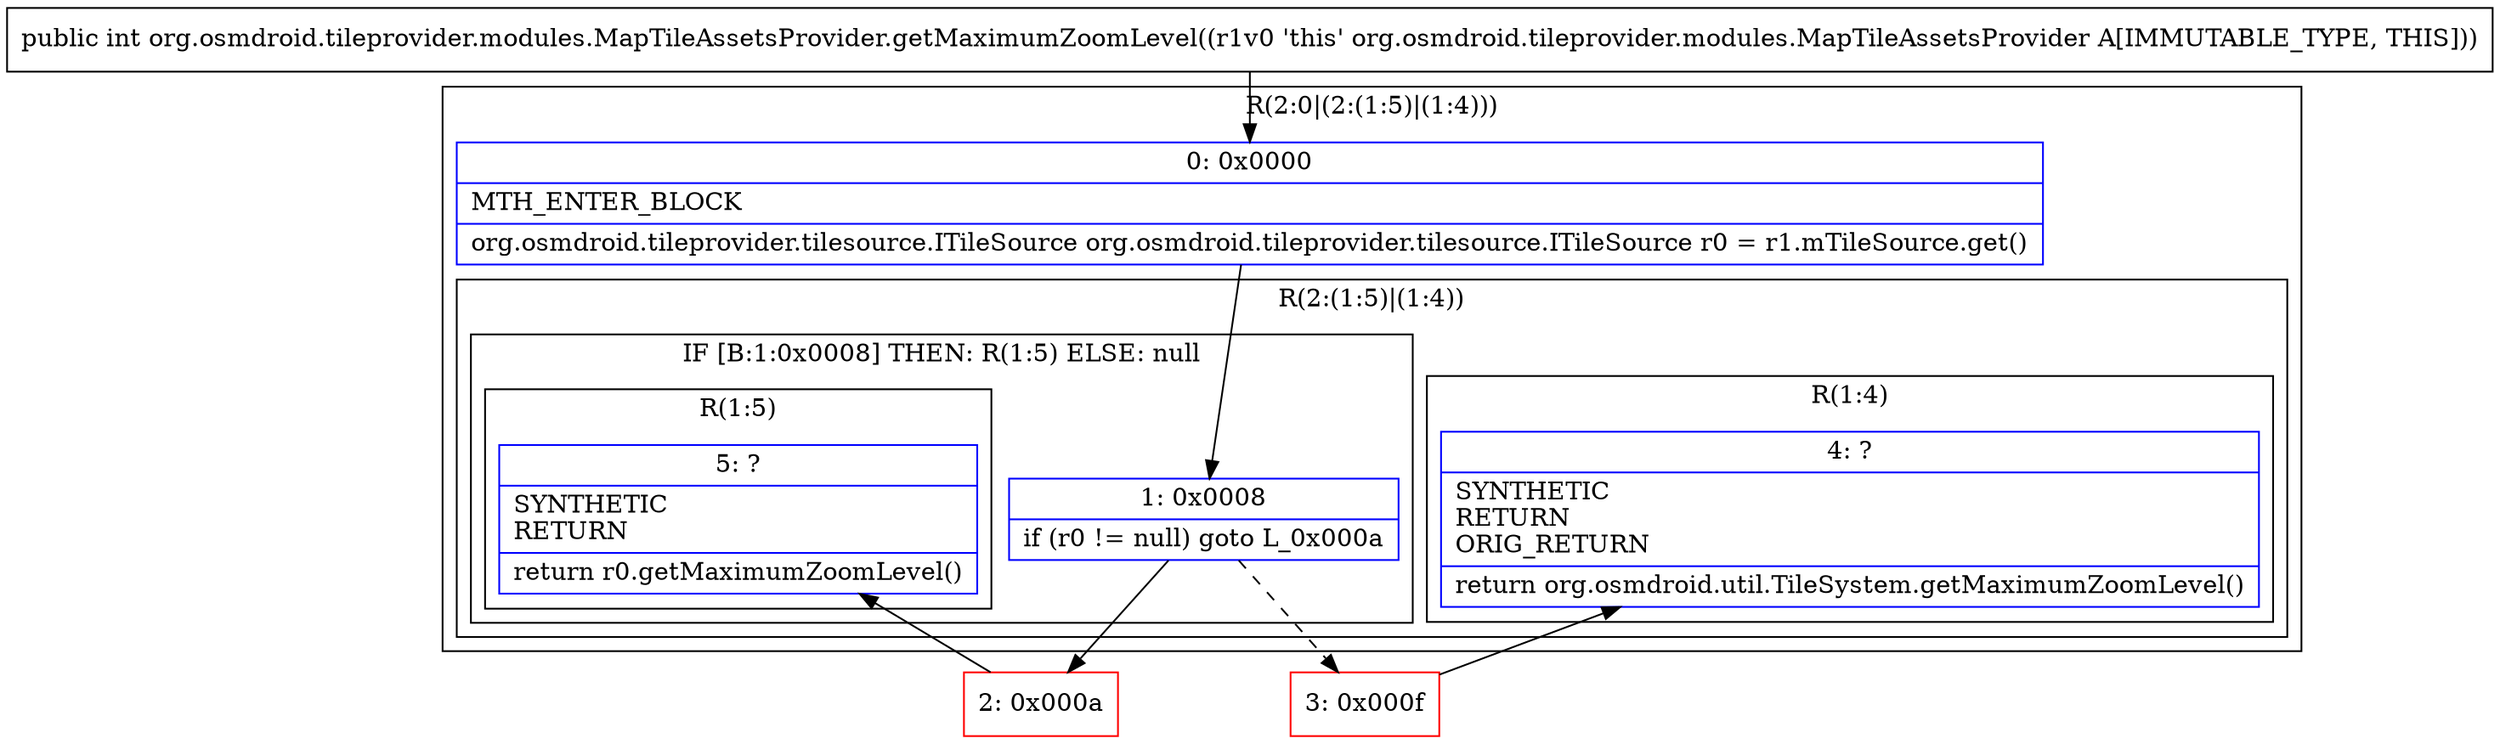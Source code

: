 digraph "CFG fororg.osmdroid.tileprovider.modules.MapTileAssetsProvider.getMaximumZoomLevel()I" {
subgraph cluster_Region_404141605 {
label = "R(2:0|(2:(1:5)|(1:4)))";
node [shape=record,color=blue];
Node_0 [shape=record,label="{0\:\ 0x0000|MTH_ENTER_BLOCK\l|org.osmdroid.tileprovider.tilesource.ITileSource org.osmdroid.tileprovider.tilesource.ITileSource r0 = r1.mTileSource.get()\l}"];
subgraph cluster_Region_1763898363 {
label = "R(2:(1:5)|(1:4))";
node [shape=record,color=blue];
subgraph cluster_IfRegion_1986915173 {
label = "IF [B:1:0x0008] THEN: R(1:5) ELSE: null";
node [shape=record,color=blue];
Node_1 [shape=record,label="{1\:\ 0x0008|if (r0 != null) goto L_0x000a\l}"];
subgraph cluster_Region_1181813356 {
label = "R(1:5)";
node [shape=record,color=blue];
Node_5 [shape=record,label="{5\:\ ?|SYNTHETIC\lRETURN\l|return r0.getMaximumZoomLevel()\l}"];
}
}
subgraph cluster_Region_1047932237 {
label = "R(1:4)";
node [shape=record,color=blue];
Node_4 [shape=record,label="{4\:\ ?|SYNTHETIC\lRETURN\lORIG_RETURN\l|return org.osmdroid.util.TileSystem.getMaximumZoomLevel()\l}"];
}
}
}
Node_2 [shape=record,color=red,label="{2\:\ 0x000a}"];
Node_3 [shape=record,color=red,label="{3\:\ 0x000f}"];
MethodNode[shape=record,label="{public int org.osmdroid.tileprovider.modules.MapTileAssetsProvider.getMaximumZoomLevel((r1v0 'this' org.osmdroid.tileprovider.modules.MapTileAssetsProvider A[IMMUTABLE_TYPE, THIS])) }"];
MethodNode -> Node_0;
Node_0 -> Node_1;
Node_1 -> Node_2;
Node_1 -> Node_3[style=dashed];
Node_2 -> Node_5;
Node_3 -> Node_4;
}


